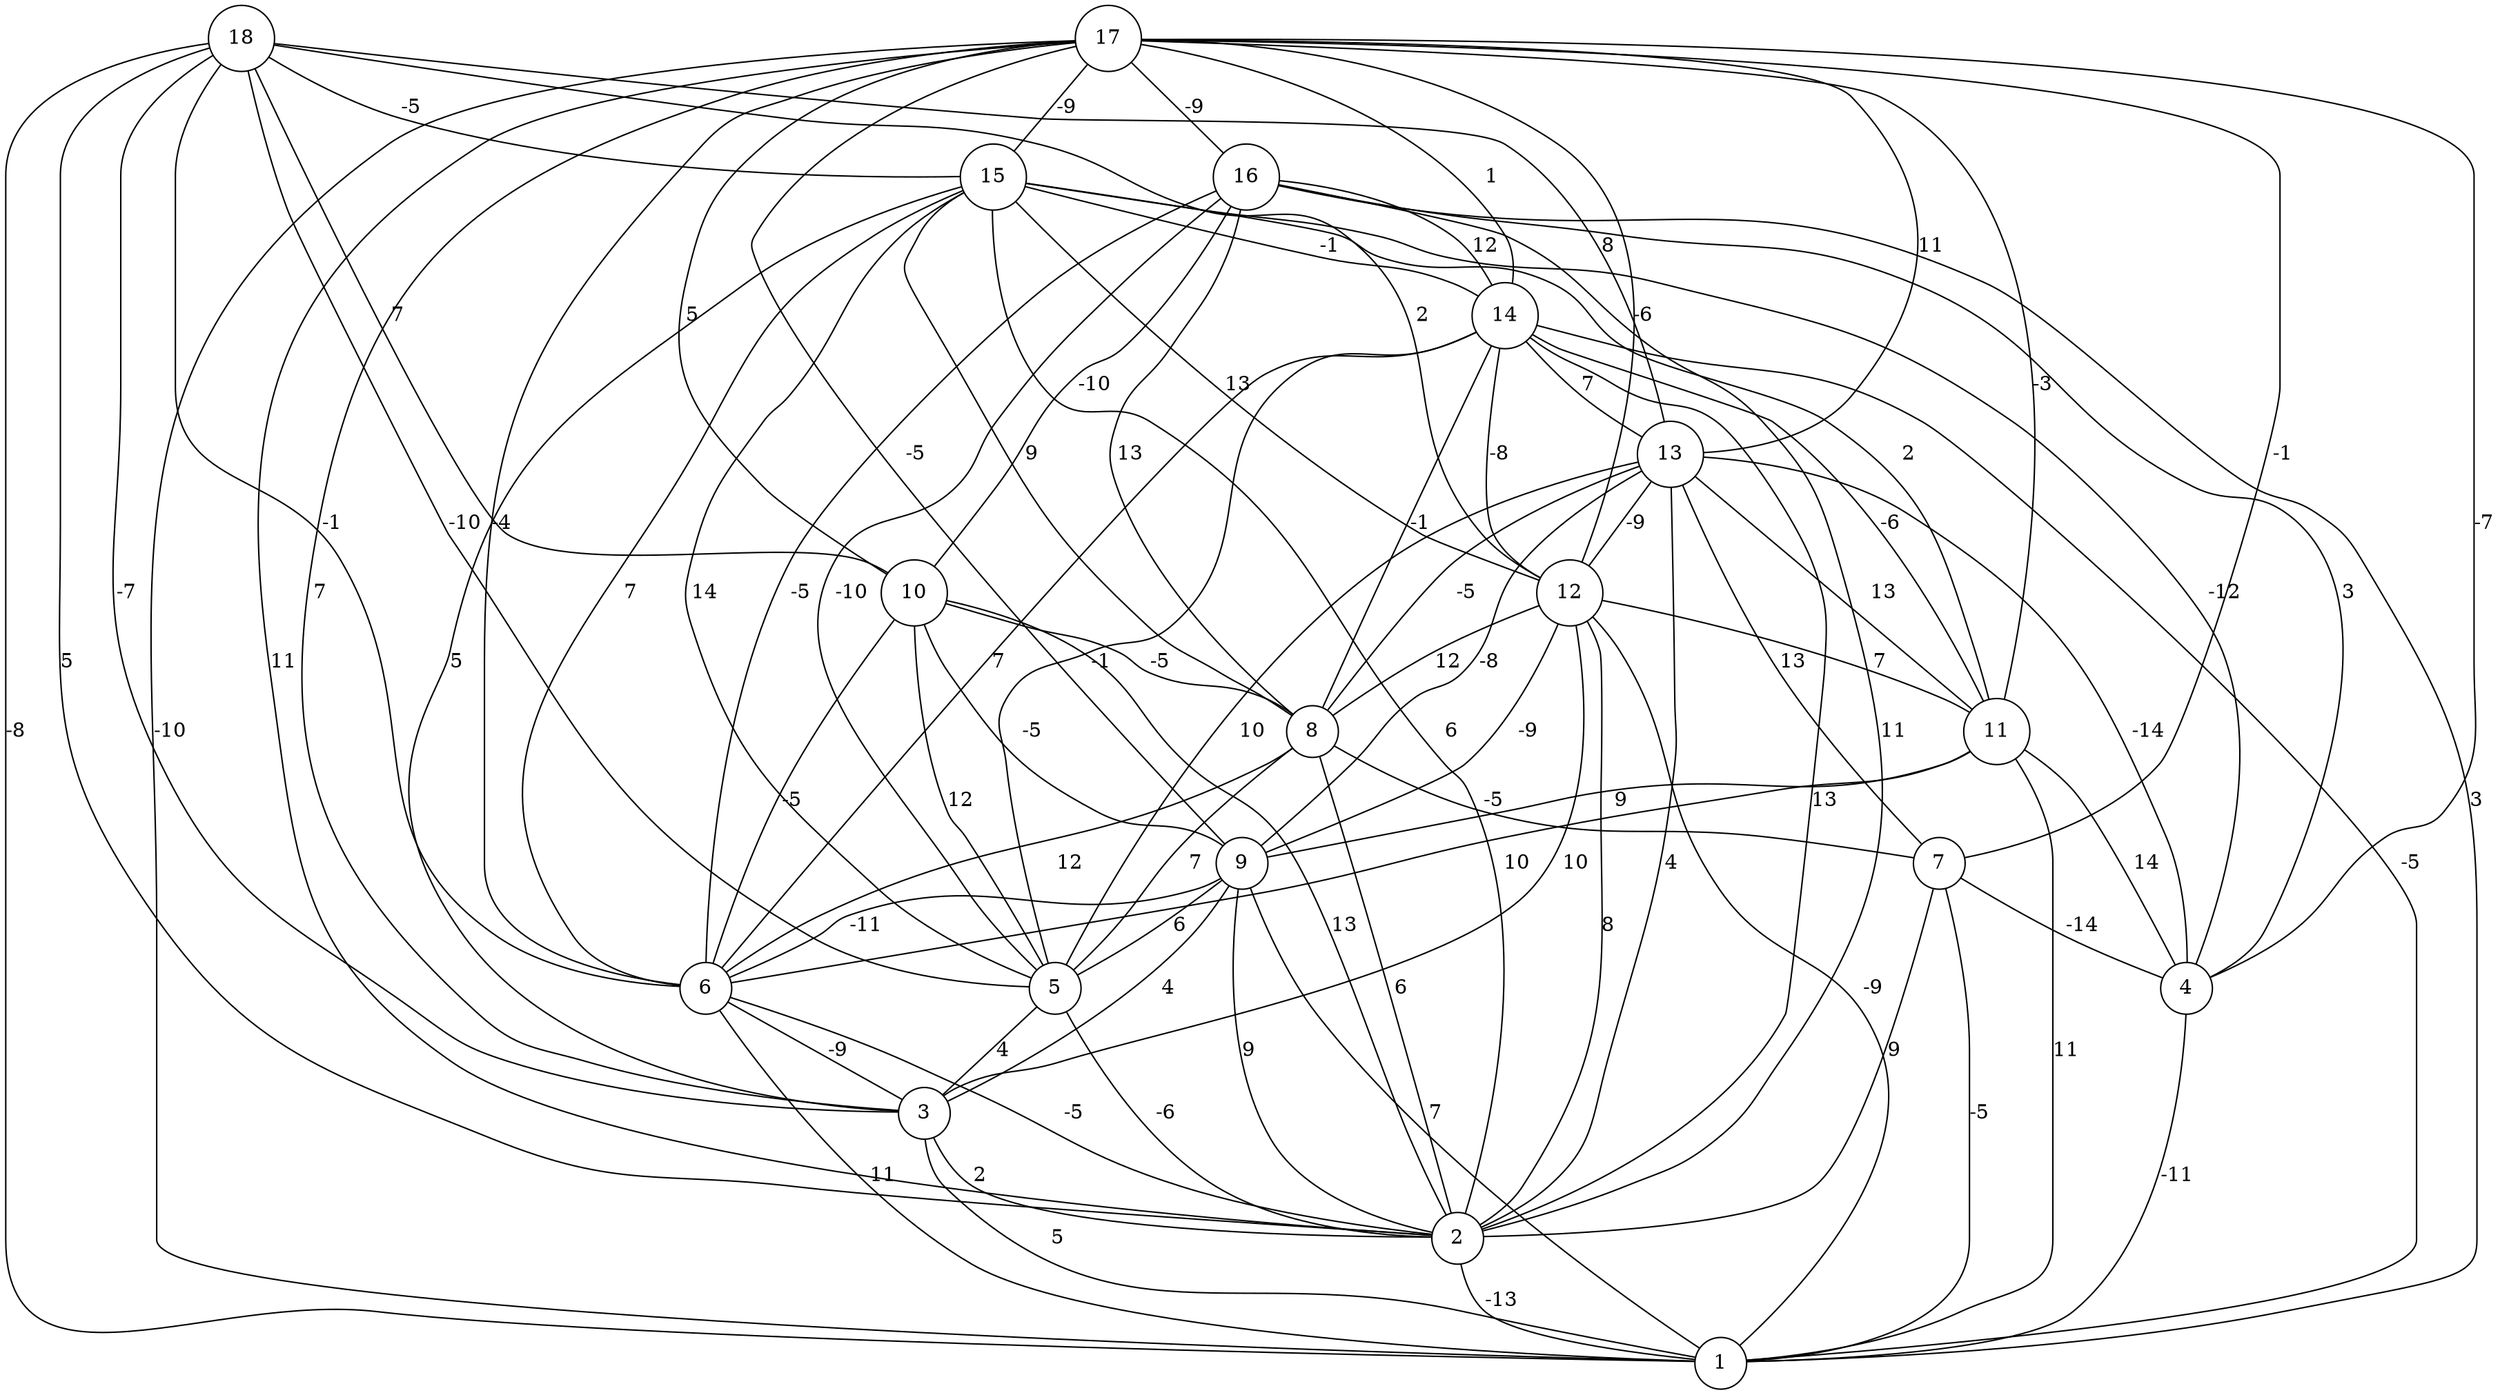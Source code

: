 graph { 
	 fontname="Helvetica,Arial,sans-serif" 
	 node [shape = circle]; 
	 18 -- 1 [label = "-8"];
	 18 -- 2 [label = "5"];
	 18 -- 3 [label = "-7"];
	 18 -- 5 [label = "-10"];
	 18 -- 6 [label = "-1"];
	 18 -- 10 [label = "7"];
	 18 -- 12 [label = "2"];
	 18 -- 13 [label = "8"];
	 18 -- 15 [label = "-5"];
	 17 -- 1 [label = "-10"];
	 17 -- 2 [label = "11"];
	 17 -- 3 [label = "7"];
	 17 -- 4 [label = "-7"];
	 17 -- 6 [label = "-4"];
	 17 -- 7 [label = "-1"];
	 17 -- 9 [label = "-5"];
	 17 -- 10 [label = "5"];
	 17 -- 11 [label = "-3"];
	 17 -- 12 [label = "-6"];
	 17 -- 13 [label = "11"];
	 17 -- 14 [label = "1"];
	 17 -- 15 [label = "-9"];
	 17 -- 16 [label = "-9"];
	 16 -- 1 [label = "3"];
	 16 -- 2 [label = "11"];
	 16 -- 4 [label = "3"];
	 16 -- 5 [label = "-10"];
	 16 -- 6 [label = "-5"];
	 16 -- 8 [label = "13"];
	 16 -- 10 [label = "-10"];
	 16 -- 14 [label = "12"];
	 15 -- 2 [label = "6"];
	 15 -- 3 [label = "5"];
	 15 -- 4 [label = "-12"];
	 15 -- 5 [label = "14"];
	 15 -- 6 [label = "7"];
	 15 -- 8 [label = "9"];
	 15 -- 11 [label = "2"];
	 15 -- 12 [label = "13"];
	 15 -- 14 [label = "-1"];
	 14 -- 1 [label = "-5"];
	 14 -- 2 [label = "13"];
	 14 -- 5 [label = "-1"];
	 14 -- 6 [label = "7"];
	 14 -- 8 [label = "-1"];
	 14 -- 11 [label = "-6"];
	 14 -- 12 [label = "-8"];
	 14 -- 13 [label = "7"];
	 13 -- 2 [label = "4"];
	 13 -- 4 [label = "-14"];
	 13 -- 5 [label = "10"];
	 13 -- 7 [label = "13"];
	 13 -- 8 [label = "-5"];
	 13 -- 9 [label = "-8"];
	 13 -- 11 [label = "13"];
	 13 -- 12 [label = "-9"];
	 12 -- 1 [label = "-9"];
	 12 -- 2 [label = "8"];
	 12 -- 3 [label = "10"];
	 12 -- 8 [label = "12"];
	 12 -- 9 [label = "-9"];
	 12 -- 11 [label = "7"];
	 11 -- 1 [label = "11"];
	 11 -- 4 [label = "14"];
	 11 -- 6 [label = "10"];
	 11 -- 9 [label = "9"];
	 10 -- 2 [label = "13"];
	 10 -- 5 [label = "12"];
	 10 -- 6 [label = "-5"];
	 10 -- 8 [label = "-5"];
	 10 -- 9 [label = "-5"];
	 9 -- 1 [label = "7"];
	 9 -- 2 [label = "9"];
	 9 -- 3 [label = "4"];
	 9 -- 5 [label = "6"];
	 9 -- 6 [label = "-11"];
	 8 -- 2 [label = "6"];
	 8 -- 5 [label = "7"];
	 8 -- 6 [label = "12"];
	 8 -- 7 [label = "-5"];
	 7 -- 1 [label = "-5"];
	 7 -- 2 [label = "9"];
	 7 -- 4 [label = "-14"];
	 6 -- 1 [label = "11"];
	 6 -- 2 [label = "-5"];
	 6 -- 3 [label = "-9"];
	 5 -- 2 [label = "-6"];
	 5 -- 3 [label = "4"];
	 4 -- 1 [label = "-11"];
	 3 -- 1 [label = "5"];
	 3 -- 2 [label = "2"];
	 2 -- 1 [label = "-13"];
	 1;
	 2;
	 3;
	 4;
	 5;
	 6;
	 7;
	 8;
	 9;
	 10;
	 11;
	 12;
	 13;
	 14;
	 15;
	 16;
	 17;
	 18;
}
